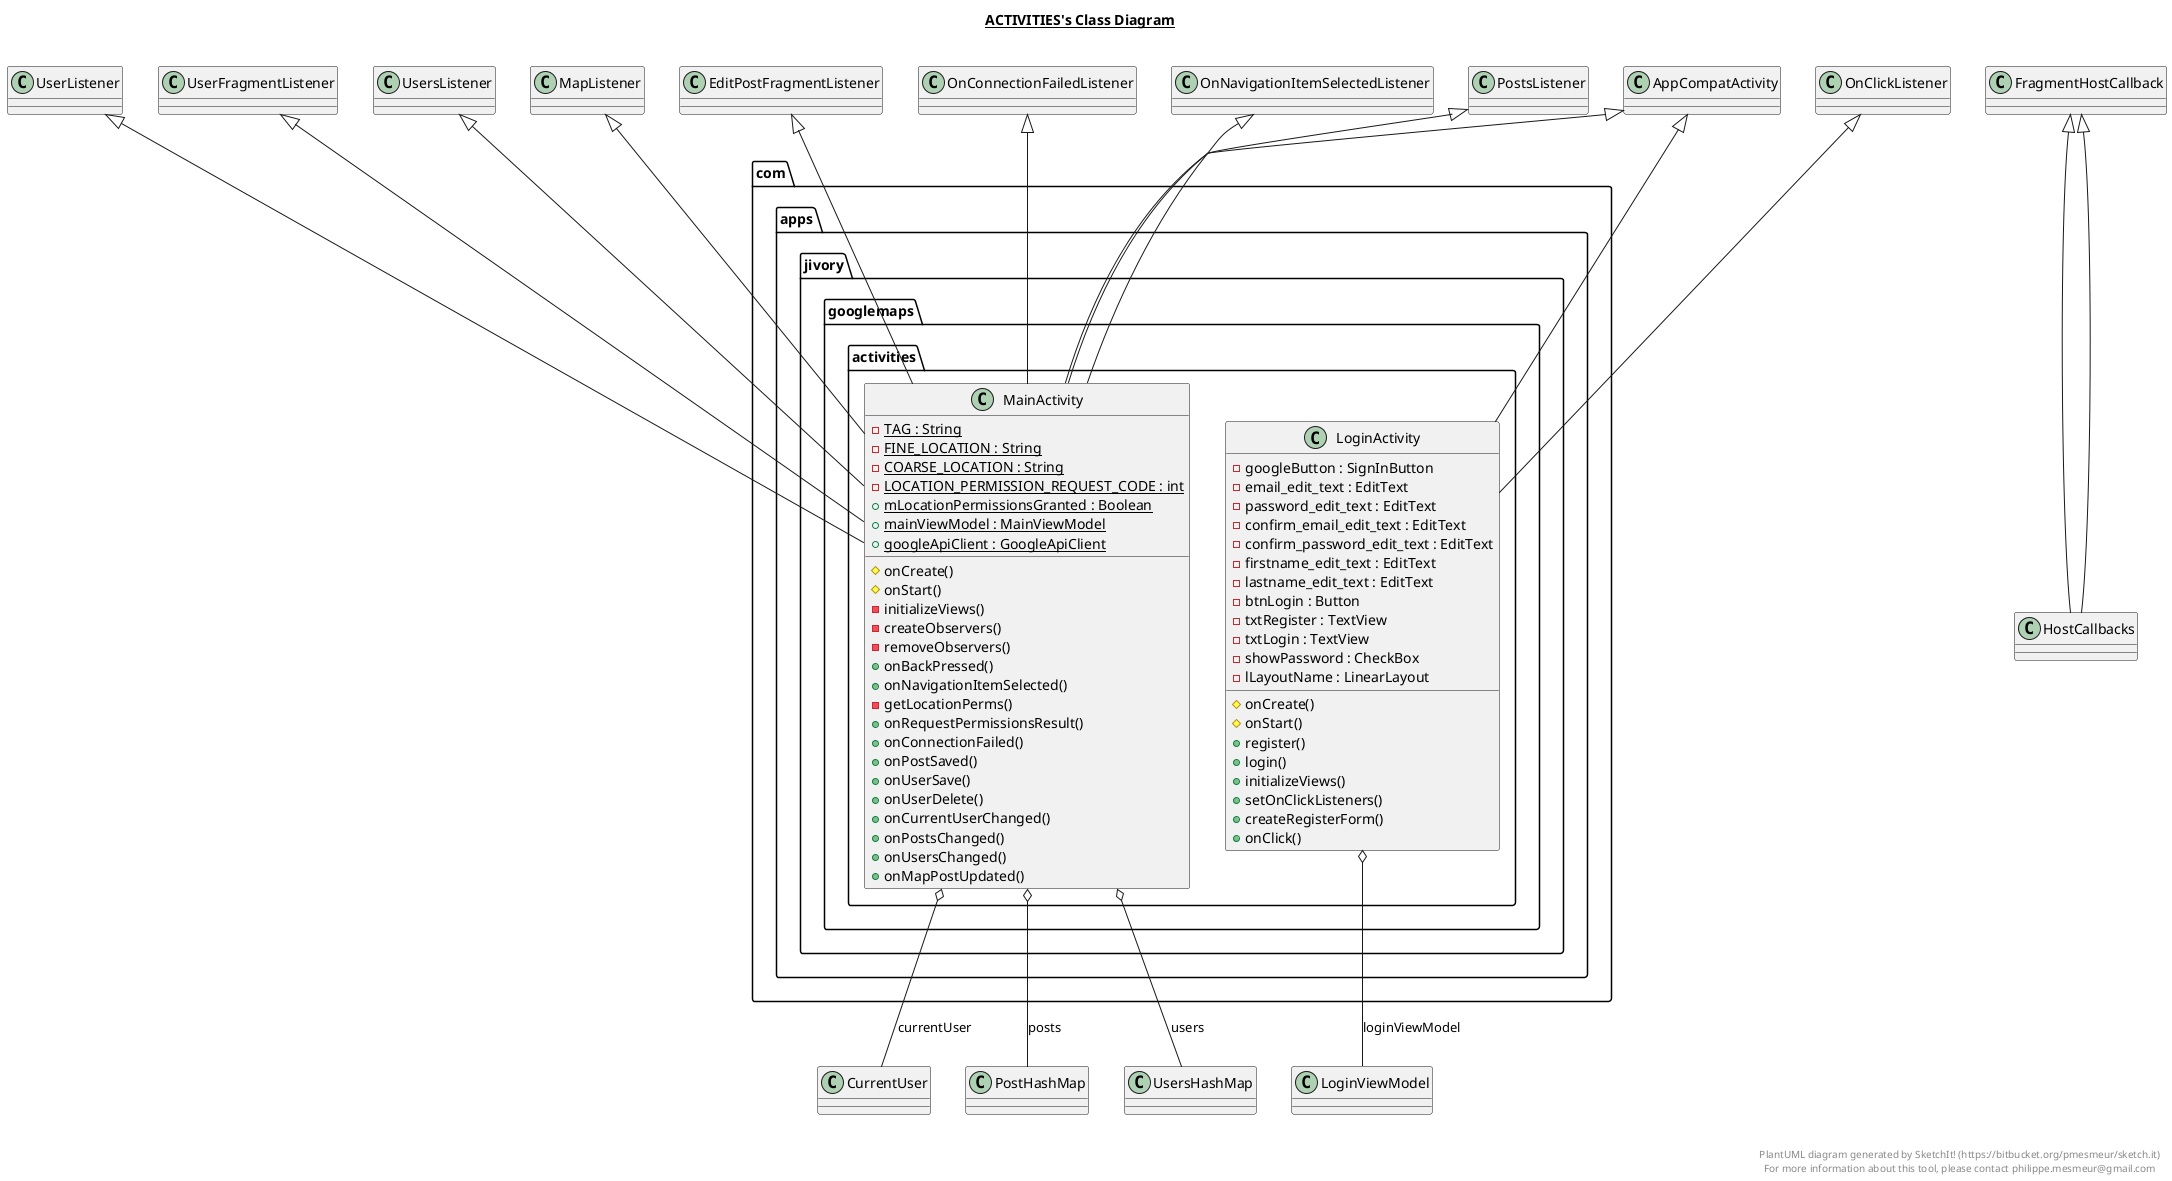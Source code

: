 @startuml

title __ACTIVITIES's Class Diagram__\n

  package com.apps.jivory.googlemaps {
    package com.apps.jivory.googlemaps.activities {
      class LoginActivity {
          - googleButton : SignInButton
          - email_edit_text : EditText
          - password_edit_text : EditText
          - confirm_email_edit_text : EditText
          - confirm_password_edit_text : EditText
          - firstname_edit_text : EditText
          - lastname_edit_text : EditText
          - btnLogin : Button
          - txtRegister : TextView
          - txtLogin : TextView
          - showPassword : CheckBox
          - lLayoutName : LinearLayout
          # onCreate()
          # onStart()
          + register()
          + login()
          + initializeViews()
          + setOnClickListeners()
          + createRegisterForm()
          + onClick()
      }
    }
  }
  

  package com.apps.jivory.googlemaps {
    package com.apps.jivory.googlemaps.activities {
      class MainActivity {
          {static} - TAG : String
          {static} - FINE_LOCATION : String
          {static} - COARSE_LOCATION : String
          {static} - LOCATION_PERMISSION_REQUEST_CODE : int
          {static} + mLocationPermissionsGranted : Boolean
          {static} + mainViewModel : MainViewModel
          {static} + googleApiClient : GoogleApiClient
          # onCreate()
          # onStart()
          - initializeViews()
          - createObservers()
          - removeObservers()
          + onBackPressed()
          + onNavigationItemSelected()
          - getLocationPerms()
          + onRequestPermissionsResult()
          + onConnectionFailed()
          + onPostSaved()
          + onUserSave()
          + onUserDelete()
          + onCurrentUserChanged()
          + onPostsChanged()
          + onUsersChanged()
          + onMapPostUpdated()
      }
    }
  }
  

  LoginActivity -up-|> OnClickListener
  LoginActivity -up-|> AppCompatActivity
  LoginActivity o-- LoginViewModel : loginViewModel
  HostCallbacks -up-|> FragmentHostCallback
  MainActivity -up-|> OnNavigationItemSelectedListener
  MainActivity -up-|> OnConnectionFailedListener
  MainActivity -up-|> EditPostFragmentListener
  MainActivity -up-|> MapListener
  MainActivity -up-|> UsersListener
  MainActivity -up-|> UserFragmentListener
  MainActivity -up-|> UserListener
  MainActivity -up-|> PostsListener
  MainActivity -up-|> AppCompatActivity
  MainActivity o-- CurrentUser : currentUser
  MainActivity o-- PostHashMap : posts
  MainActivity o-- UsersHashMap : users
  HostCallbacks -up-|> FragmentHostCallback


right footer


PlantUML diagram generated by SketchIt! (https://bitbucket.org/pmesmeur/sketch.it)
For more information about this tool, please contact philippe.mesmeur@gmail.com
endfooter

@enduml
